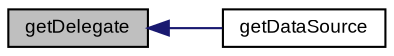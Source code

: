 digraph "getDelegate"
{
  bgcolor="transparent";
  edge [fontname="Arial",fontsize="9",labelfontname="Arial",labelfontsize="9"];
  node [fontname="Arial",fontsize="9",shape=record];
  rankdir="LR";
  Node1 [label="getDelegate",height=0.2,width=0.4,color="black", fillcolor="grey75", style="filled" fontcolor="black"];
  Node1 -> Node2 [dir="back",color="midnightblue",fontsize="9",style="solid",fontname="Arial"];
  Node2 [label="getDataSource",height=0.2,width=0.4,color="black",URL="$class_v_s_t_g_u_i_1_1_c_data_browser.html#ac1d5b9f913672f835624d31538eb7fef"];
}
